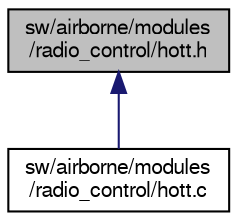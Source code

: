 digraph "sw/airborne/modules/radio_control/hott.h"
{
  edge [fontname="FreeSans",fontsize="10",labelfontname="FreeSans",labelfontsize="10"];
  node [fontname="FreeSans",fontsize="10",shape=record];
  Node1 [label="sw/airborne/modules\l/radio_control/hott.h",height=0.2,width=0.4,color="black", fillcolor="grey75", style="filled", fontcolor="black"];
  Node1 -> Node2 [dir="back",color="midnightblue",fontsize="10",style="solid",fontname="FreeSans"];
  Node2 [label="sw/airborne/modules\l/radio_control/hott.c",height=0.2,width=0.4,color="black", fillcolor="white", style="filled",URL="$radio__control_2hott_8c.html",tooltip="Single HOTT radio_control SUMD. "];
}
